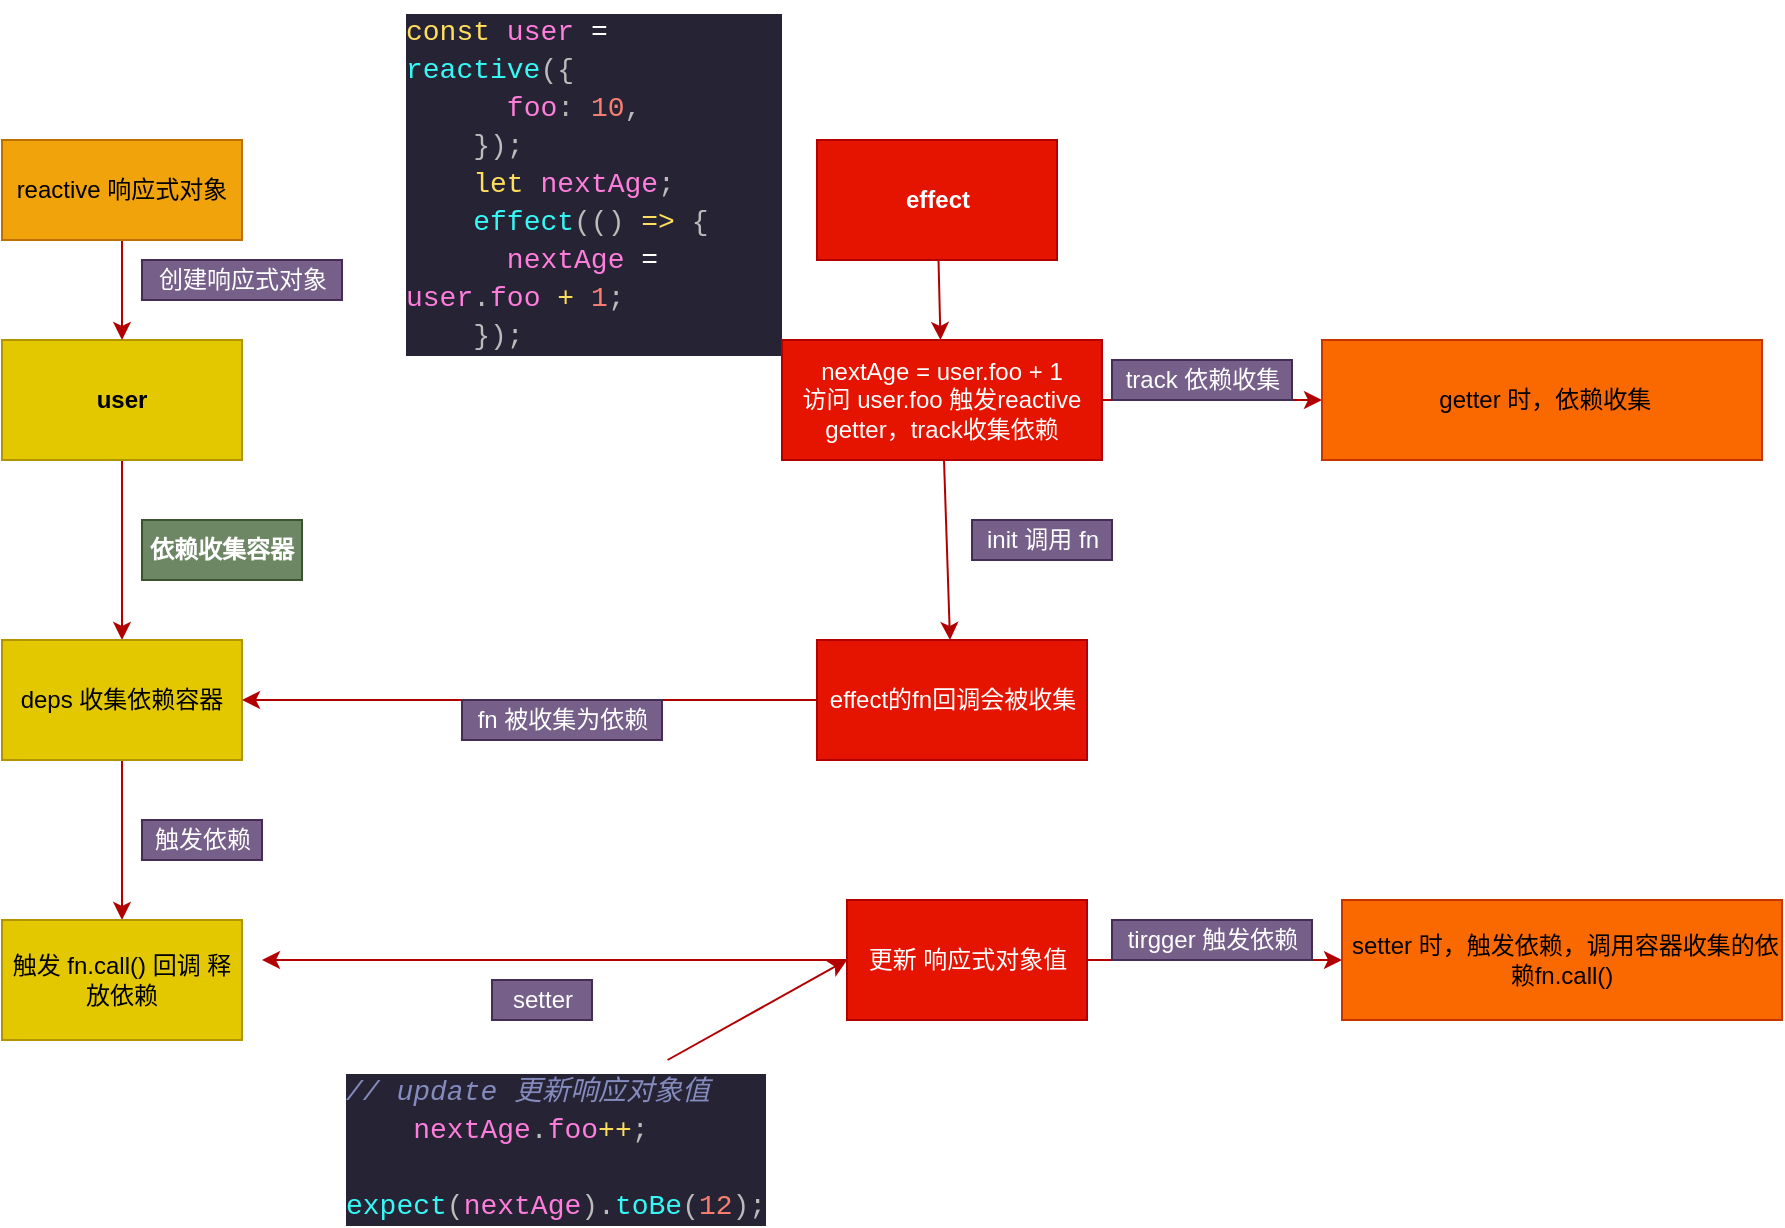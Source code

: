 <mxfile>
    <diagram id="3R-FR2YfDj9wXYMJNQoV" name="第 1 页">
        <mxGraphModel dx="672" dy="1744" grid="1" gridSize="10" guides="1" tooltips="1" connect="1" arrows="1" fold="1" page="1" pageScale="1" pageWidth="827" pageHeight="1169" background="#ffffff" math="0" shadow="0">
            <root>
                <mxCell id="0"/>
                <mxCell id="1" parent="0"/>
                <mxCell id="4" style="edgeStyle=none;html=1;fillColor=#e51400;strokeColor=#B20000;" parent="1" source="2" target="5" edge="1">
                    <mxGeometry relative="1" as="geometry">
                        <mxPoint x="120" y="240" as="targetPoint"/>
                    </mxGeometry>
                </mxCell>
                <mxCell id="2" value="&lt;b&gt;user&lt;/b&gt;" style="rounded=0;whiteSpace=wrap;html=1;fillColor=#e3c800;fontColor=#000000;strokeColor=#B09500;" parent="1" vertex="1">
                    <mxGeometry x="60" y="110" width="120" height="60" as="geometry"/>
                </mxCell>
                <mxCell id="36" value="" style="edgeStyle=none;html=1;fillColor=#e51400;strokeColor=#B20000;" parent="1" source="5" target="35" edge="1">
                    <mxGeometry relative="1" as="geometry"/>
                </mxCell>
                <mxCell id="5" value="deps 收集依赖容器" style="rounded=0;whiteSpace=wrap;html=1;fillColor=#e3c800;fontColor=#000000;strokeColor=#B09500;" parent="1" vertex="1">
                    <mxGeometry x="60" y="260" width="120" height="60" as="geometry"/>
                </mxCell>
                <mxCell id="6" value="&lt;b&gt;依赖收集容器&lt;/b&gt;" style="text;html=1;strokeColor=#3A5431;fillColor=#6d8764;align=center;verticalAlign=middle;whiteSpace=wrap;rounded=0;fontColor=#ffffff;" parent="1" vertex="1">
                    <mxGeometry x="130" y="200" width="80" height="30" as="geometry"/>
                </mxCell>
                <mxCell id="31" value="" style="edgeStyle=none;html=1;fillColor=#e51400;strokeColor=#B20000;" parent="1" source="7" target="15" edge="1">
                    <mxGeometry relative="1" as="geometry"/>
                </mxCell>
                <mxCell id="7" value="&lt;b&gt;effect&lt;/b&gt;" style="rounded=0;whiteSpace=wrap;html=1;fillColor=#e51400;fontColor=#ffffff;strokeColor=#B20000;" parent="1" vertex="1">
                    <mxGeometry x="467.5" y="10" width="120" height="60" as="geometry"/>
                </mxCell>
                <mxCell id="11" value="&lt;div style=&quot;color: rgb(187, 187, 187); background-color: rgb(38, 35, 53); font-family: &amp;quot;comic code ligatures&amp;quot;, 方正清刻本悦宋简体, monaco, &amp;quot;courier new&amp;quot;, monospace, consolas, &amp;quot;courier new&amp;quot;, monospace; font-weight: normal; font-size: 14px; line-height: 19px;&quot;&gt;&lt;div&gt;&lt;span style=&quot;color: #fede5d&quot;&gt;const&lt;/span&gt;&lt;span style=&quot;color: #bbbbbb&quot;&gt; &lt;/span&gt;&lt;span style=&quot;color: #ff7edb&quot;&gt;user&lt;/span&gt;&lt;span style=&quot;color: #bbbbbb&quot;&gt; &lt;/span&gt;&lt;span style=&quot;color: #ffffff&quot;&gt;=&lt;/span&gt;&lt;span style=&quot;color: #bbbbbb&quot;&gt; &lt;/span&gt;&lt;span style=&quot;color: #36f9f6&quot;&gt;reactive&lt;/span&gt;&lt;span style=&quot;color: #bbbbbb&quot;&gt;({&lt;/span&gt;&lt;/div&gt;&lt;div&gt;&lt;span style=&quot;color: #bbbbbb&quot;&gt;&amp;nbsp; &amp;nbsp; &amp;nbsp; &lt;/span&gt;&lt;span style=&quot;color: #ff7edb&quot;&gt;foo&lt;/span&gt;&lt;span style=&quot;color: #b6b1b1&quot;&gt;:&lt;/span&gt;&lt;span style=&quot;color: #bbbbbb&quot;&gt; &lt;/span&gt;&lt;span style=&quot;color: #f97e72&quot;&gt;10&lt;/span&gt;&lt;span style=&quot;color: #bbbbbb&quot;&gt;,&lt;/span&gt;&lt;/div&gt;&lt;div&gt;&lt;span style=&quot;color: #bbbbbb&quot;&gt;&amp;nbsp; &amp;nbsp; });&lt;/span&gt;&lt;/div&gt;&lt;div&gt;&lt;span style=&quot;color: #bbbbbb&quot;&gt;&amp;nbsp; &amp;nbsp; &lt;/span&gt;&lt;span style=&quot;color: #fede5d&quot;&gt;let&lt;/span&gt;&lt;span style=&quot;color: #bbbbbb&quot;&gt; &lt;/span&gt;&lt;span style=&quot;color: #ff7edb&quot;&gt;nextAge&lt;/span&gt;&lt;span style=&quot;color: #bbbbbb&quot;&gt;;&lt;/span&gt;&lt;/div&gt;&lt;div&gt;&lt;span style=&quot;color: #bbbbbb&quot;&gt;&amp;nbsp; &amp;nbsp; &lt;/span&gt;&lt;span style=&quot;color: #36f9f6&quot;&gt;effect&lt;/span&gt;&lt;span style=&quot;color: #bbbbbb&quot;&gt;(() &lt;/span&gt;&lt;span style=&quot;color: #fede5d&quot;&gt;=&amp;gt;&lt;/span&gt;&lt;span style=&quot;color: #bbbbbb&quot;&gt; {&lt;/span&gt;&lt;/div&gt;&lt;div&gt;&lt;span style=&quot;color: #bbbbbb&quot;&gt;&amp;nbsp; &amp;nbsp; &amp;nbsp; &lt;/span&gt;&lt;span style=&quot;color: #ff7edb&quot;&gt;nextAge&lt;/span&gt;&lt;span style=&quot;color: #bbbbbb&quot;&gt; &lt;/span&gt;&lt;span style=&quot;color: #ffffff&quot;&gt;=&lt;/span&gt;&lt;span style=&quot;color: #bbbbbb&quot;&gt; &lt;/span&gt;&lt;span style=&quot;color: #ff7edb&quot;&gt;user&lt;/span&gt;&lt;span style=&quot;color: #bbbbbb&quot;&gt;.&lt;/span&gt;&lt;span style=&quot;color: #ff7edb&quot;&gt;foo&lt;/span&gt;&lt;span style=&quot;color: #bbbbbb&quot;&gt; &lt;/span&gt;&lt;span style=&quot;color: #fede5d&quot;&gt;+&lt;/span&gt;&lt;span style=&quot;color: #bbbbbb&quot;&gt; &lt;/span&gt;&lt;span style=&quot;color: #f97e72&quot;&gt;1&lt;/span&gt;&lt;span style=&quot;color: #bbbbbb&quot;&gt;;&lt;/span&gt;&lt;/div&gt;&lt;div&gt;&lt;span style=&quot;color: #bbbbbb&quot;&gt;&amp;nbsp; &amp;nbsp; });&lt;/span&gt;&lt;/div&gt;&lt;/div&gt;" style="text;whiteSpace=wrap;html=1;" parent="1" vertex="1">
                    <mxGeometry x="260" y="-60" width="190" height="150" as="geometry"/>
                </mxCell>
                <mxCell id="14" value="init 调用 fn" style="text;html=1;align=center;verticalAlign=middle;resizable=0;points=[];autosize=1;strokeColor=#432D57;fillColor=#76608a;fontColor=#ffffff;" parent="1" vertex="1">
                    <mxGeometry x="545" y="200" width="70" height="20" as="geometry"/>
                </mxCell>
                <mxCell id="33" value="" style="edgeStyle=none;html=1;fillColor=#e51400;strokeColor=#B20000;" parent="1" source="15" target="17" edge="1">
                    <mxGeometry relative="1" as="geometry"/>
                </mxCell>
                <mxCell id="40" value="" style="edgeStyle=none;html=1;fillColor=#e51400;strokeColor=#B20000;" edge="1" parent="1" source="15" target="39">
                    <mxGeometry relative="1" as="geometry"/>
                </mxCell>
                <mxCell id="15" value="nextAge = user.foo + 1&lt;br&gt;访问 user.foo 触发reactive getter，track收集依赖" style="rounded=0;whiteSpace=wrap;html=1;fillColor=#e51400;fontColor=#ffffff;strokeColor=#B20000;" parent="1" vertex="1">
                    <mxGeometry x="450" y="110" width="160" height="60" as="geometry"/>
                </mxCell>
                <mxCell id="34" style="edgeStyle=none;html=1;entryX=1;entryY=0.5;entryDx=0;entryDy=0;fillColor=#e51400;strokeColor=#B20000;" parent="1" source="17" target="5" edge="1">
                    <mxGeometry relative="1" as="geometry">
                        <Array as="points">
                            <mxPoint x="220" y="290"/>
                        </Array>
                    </mxGeometry>
                </mxCell>
                <mxCell id="17" value="effect的fn回调会被收集" style="rounded=0;whiteSpace=wrap;html=1;fillColor=#e51400;fontColor=#ffffff;strokeColor=#B20000;" parent="1" vertex="1">
                    <mxGeometry x="467.5" y="260" width="135" height="60" as="geometry"/>
                </mxCell>
                <mxCell id="21" value="fn 被收集为依赖" style="text;html=1;align=center;verticalAlign=middle;resizable=0;points=[];autosize=1;strokeColor=#432D57;fillColor=#76608a;fontColor=#ffffff;" parent="1" vertex="1">
                    <mxGeometry x="290" y="290" width="100" height="20" as="geometry"/>
                </mxCell>
                <mxCell id="23" style="edgeStyle=none;html=1;entryX=0.5;entryY=0;entryDx=0;entryDy=0;fillColor=#e51400;strokeColor=#B20000;" parent="1" source="22" target="2" edge="1">
                    <mxGeometry relative="1" as="geometry"/>
                </mxCell>
                <mxCell id="22" value="reactive 响应式对象" style="rounded=0;whiteSpace=wrap;html=1;fillColor=#f0a30a;fontColor=#000000;strokeColor=#BD7000;" parent="1" vertex="1">
                    <mxGeometry x="60" y="10" width="120" height="50" as="geometry"/>
                </mxCell>
                <mxCell id="24" value="创建响应式对象" style="text;html=1;align=center;verticalAlign=middle;resizable=0;points=[];autosize=1;strokeColor=#432D57;fillColor=#76608a;fontColor=#ffffff;" parent="1" vertex="1">
                    <mxGeometry x="130" y="70" width="100" height="20" as="geometry"/>
                </mxCell>
                <mxCell id="29" style="edgeStyle=none;html=1;entryX=0;entryY=0.5;entryDx=0;entryDy=0;fillColor=#e51400;strokeColor=#B20000;" parent="1" source="26" target="27" edge="1">
                    <mxGeometry relative="1" as="geometry"/>
                </mxCell>
                <mxCell id="26" value="&lt;div style=&quot;color: rgb(187, 187, 187); background-color: rgb(38, 35, 53); font-family: &amp;quot;comic code ligatures&amp;quot;, 方正清刻本悦宋简体, monaco, &amp;quot;courier new&amp;quot;, monospace, consolas, &amp;quot;courier new&amp;quot;, monospace; font-weight: normal; font-size: 14px; line-height: 19px;&quot;&gt;&lt;div&gt;&lt;span style=&quot;color: #848bbd ; font-style: italic&quot;&gt;// update 更新响应对象值&lt;/span&gt;&lt;/div&gt;&lt;div&gt;&lt;span style=&quot;color: #bbbbbb&quot;&gt;&amp;nbsp; &amp;nbsp; &lt;/span&gt;&lt;span style=&quot;color: #ff7edb&quot;&gt;nextAge&lt;/span&gt;&lt;span style=&quot;color: #bbbbbb&quot;&gt;.&lt;/span&gt;&lt;span style=&quot;color: #ff7edb&quot;&gt;foo&lt;/span&gt;&lt;span style=&quot;color: #fede5d&quot;&gt;++&lt;/span&gt;&lt;span style=&quot;color: #bbbbbb&quot;&gt;;&lt;/span&gt;&lt;/div&gt;&lt;div&gt;&lt;span style=&quot;color: #bbbbbb&quot;&gt;&amp;nbsp; &amp;nbsp; &lt;/span&gt;&lt;span style=&quot;color: #36f9f6&quot;&gt;expect&lt;/span&gt;&lt;span style=&quot;color: #bbbbbb&quot;&gt;(&lt;/span&gt;&lt;span style=&quot;color: #ff7edb&quot;&gt;nextAge&lt;/span&gt;&lt;span style=&quot;color: #bbbbbb&quot;&gt;).&lt;/span&gt;&lt;span style=&quot;color: #36f9f6&quot;&gt;toBe&lt;/span&gt;&lt;span style=&quot;color: #bbbbbb&quot;&gt;(&lt;/span&gt;&lt;span style=&quot;color: #f97e72&quot;&gt;12&lt;/span&gt;&lt;span style=&quot;color: #bbbbbb&quot;&gt;);&lt;/span&gt;&lt;/div&gt;&lt;/div&gt;" style="text;whiteSpace=wrap;html=1;" parent="1" vertex="1">
                    <mxGeometry x="230" y="470" width="200" height="70" as="geometry"/>
                </mxCell>
                <mxCell id="37" style="edgeStyle=none;html=1;fillColor=#e51400;strokeColor=#B20000;" parent="1" source="27" edge="1">
                    <mxGeometry relative="1" as="geometry">
                        <mxPoint x="190" y="420" as="targetPoint"/>
                    </mxGeometry>
                </mxCell>
                <mxCell id="43" style="edgeStyle=none;html=1;entryX=0;entryY=0.5;entryDx=0;entryDy=0;fillColor=#e51400;strokeColor=#B20000;" edge="1" parent="1" source="27" target="42">
                    <mxGeometry relative="1" as="geometry"/>
                </mxCell>
                <mxCell id="27" value="更新 响应式对象值" style="rounded=0;whiteSpace=wrap;html=1;fillColor=#e51400;fontColor=#ffffff;strokeColor=#B20000;" parent="1" vertex="1">
                    <mxGeometry x="482.5" y="390" width="120" height="60" as="geometry"/>
                </mxCell>
                <mxCell id="30" value="setter" style="text;html=1;align=center;verticalAlign=middle;resizable=0;points=[];autosize=1;strokeColor=#432D57;fillColor=#76608a;fontColor=#ffffff;" parent="1" vertex="1">
                    <mxGeometry x="305" y="430" width="50" height="20" as="geometry"/>
                </mxCell>
                <mxCell id="35" value="触发 fn.call() 回调 释放依赖" style="whiteSpace=wrap;html=1;fillColor=#e3c800;strokeColor=#B09500;fontColor=#000000;rounded=0;" parent="1" vertex="1">
                    <mxGeometry x="60" y="400" width="120" height="60" as="geometry"/>
                </mxCell>
                <mxCell id="38" value="触发依赖" style="text;html=1;align=center;verticalAlign=middle;resizable=0;points=[];autosize=1;strokeColor=#432D57;fillColor=#76608a;fontColor=#ffffff;" vertex="1" parent="1">
                    <mxGeometry x="130" y="350" width="60" height="20" as="geometry"/>
                </mxCell>
                <mxCell id="39" value="&amp;nbsp;getter 时，依赖收集" style="rounded=0;whiteSpace=wrap;html=1;fillColor=#fa6800;fontColor=#000000;strokeColor=#C73500;" vertex="1" parent="1">
                    <mxGeometry x="720" y="110" width="220" height="60" as="geometry"/>
                </mxCell>
                <mxCell id="41" value="track 依赖收集" style="text;html=1;align=center;verticalAlign=middle;resizable=0;points=[];autosize=1;strokeColor=#432D57;fillColor=#76608a;fontColor=#ffffff;" vertex="1" parent="1">
                    <mxGeometry x="615" y="120" width="90" height="20" as="geometry"/>
                </mxCell>
                <mxCell id="42" value="&amp;nbsp;setter 时，触发依赖，调用容器收集的依赖fn.call()" style="rounded=0;whiteSpace=wrap;html=1;fillColor=#fa6800;fontColor=#000000;strokeColor=#C73500;" vertex="1" parent="1">
                    <mxGeometry x="730" y="390" width="220" height="60" as="geometry"/>
                </mxCell>
                <mxCell id="44" value="tirgger 触发依赖" style="text;html=1;align=center;verticalAlign=middle;resizable=0;points=[];autosize=1;strokeColor=#432D57;fillColor=#76608a;fontColor=#ffffff;" vertex="1" parent="1">
                    <mxGeometry x="615" y="400" width="100" height="20" as="geometry"/>
                </mxCell>
            </root>
        </mxGraphModel>
    </diagram>
</mxfile>